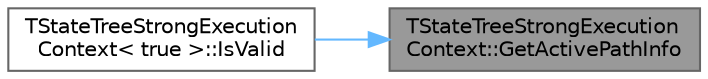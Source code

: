 digraph "TStateTreeStrongExecutionContext::GetActivePathInfo"
{
 // INTERACTIVE_SVG=YES
 // LATEX_PDF_SIZE
  bgcolor="transparent";
  edge [fontname=Helvetica,fontsize=10,labelfontname=Helvetica,labelfontsize=10];
  node [fontname=Helvetica,fontsize=10,shape=box,height=0.2,width=0.4];
  rankdir="RL";
  Node1 [id="Node000001",label="TStateTreeStrongExecution\lContext::GetActivePathInfo",height=0.2,width=0.4,color="gray40", fillcolor="grey60", style="filled", fontcolor="black",tooltip="Get the info of active frame, state and node this Context is based on."];
  Node1 -> Node2 [id="edge1_Node000001_Node000002",dir="back",color="steelblue1",style="solid",tooltip=" "];
  Node2 [id="Node000002",label="TStateTreeStrongExecution\lContext\< true \>::IsValid",height=0.2,width=0.4,color="grey40", fillcolor="white", style="filled",URL="$d6/d5a/structTStateTreeStrongExecutionContext.html#a328f7d65be48069e7856b9d494f0ac5a",tooltip=" "];
}

